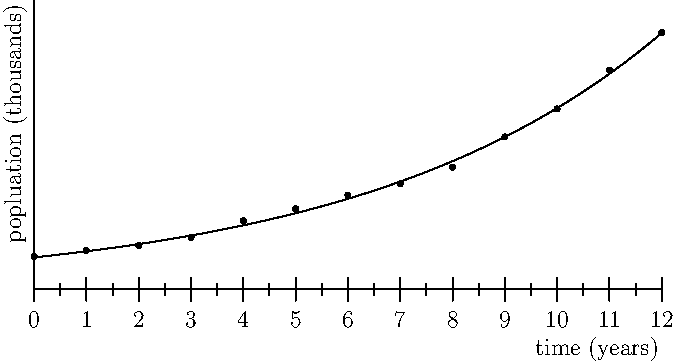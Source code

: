 import graph;
size(12cm,7cm,IgnoreAspect);
yaxis("popluation (thousands)",0,9);
xaxis("time (years)",0,12,Ticks());
dot((0,1.032));
dot((1,1.214));
dot((2,1.372));
dot((3,1.629));
dot((4,2.143));
dot((5,2.520));
dot((6,2.940));
dot((7,3.292));
dot((8,3.813));
dot((9,4.757));
dot((10,5.632));
dot((11,6.842));
dot((12,8.010));
real f(real x) {return 2^(x/4);}
draw(graph(f,0,12));
